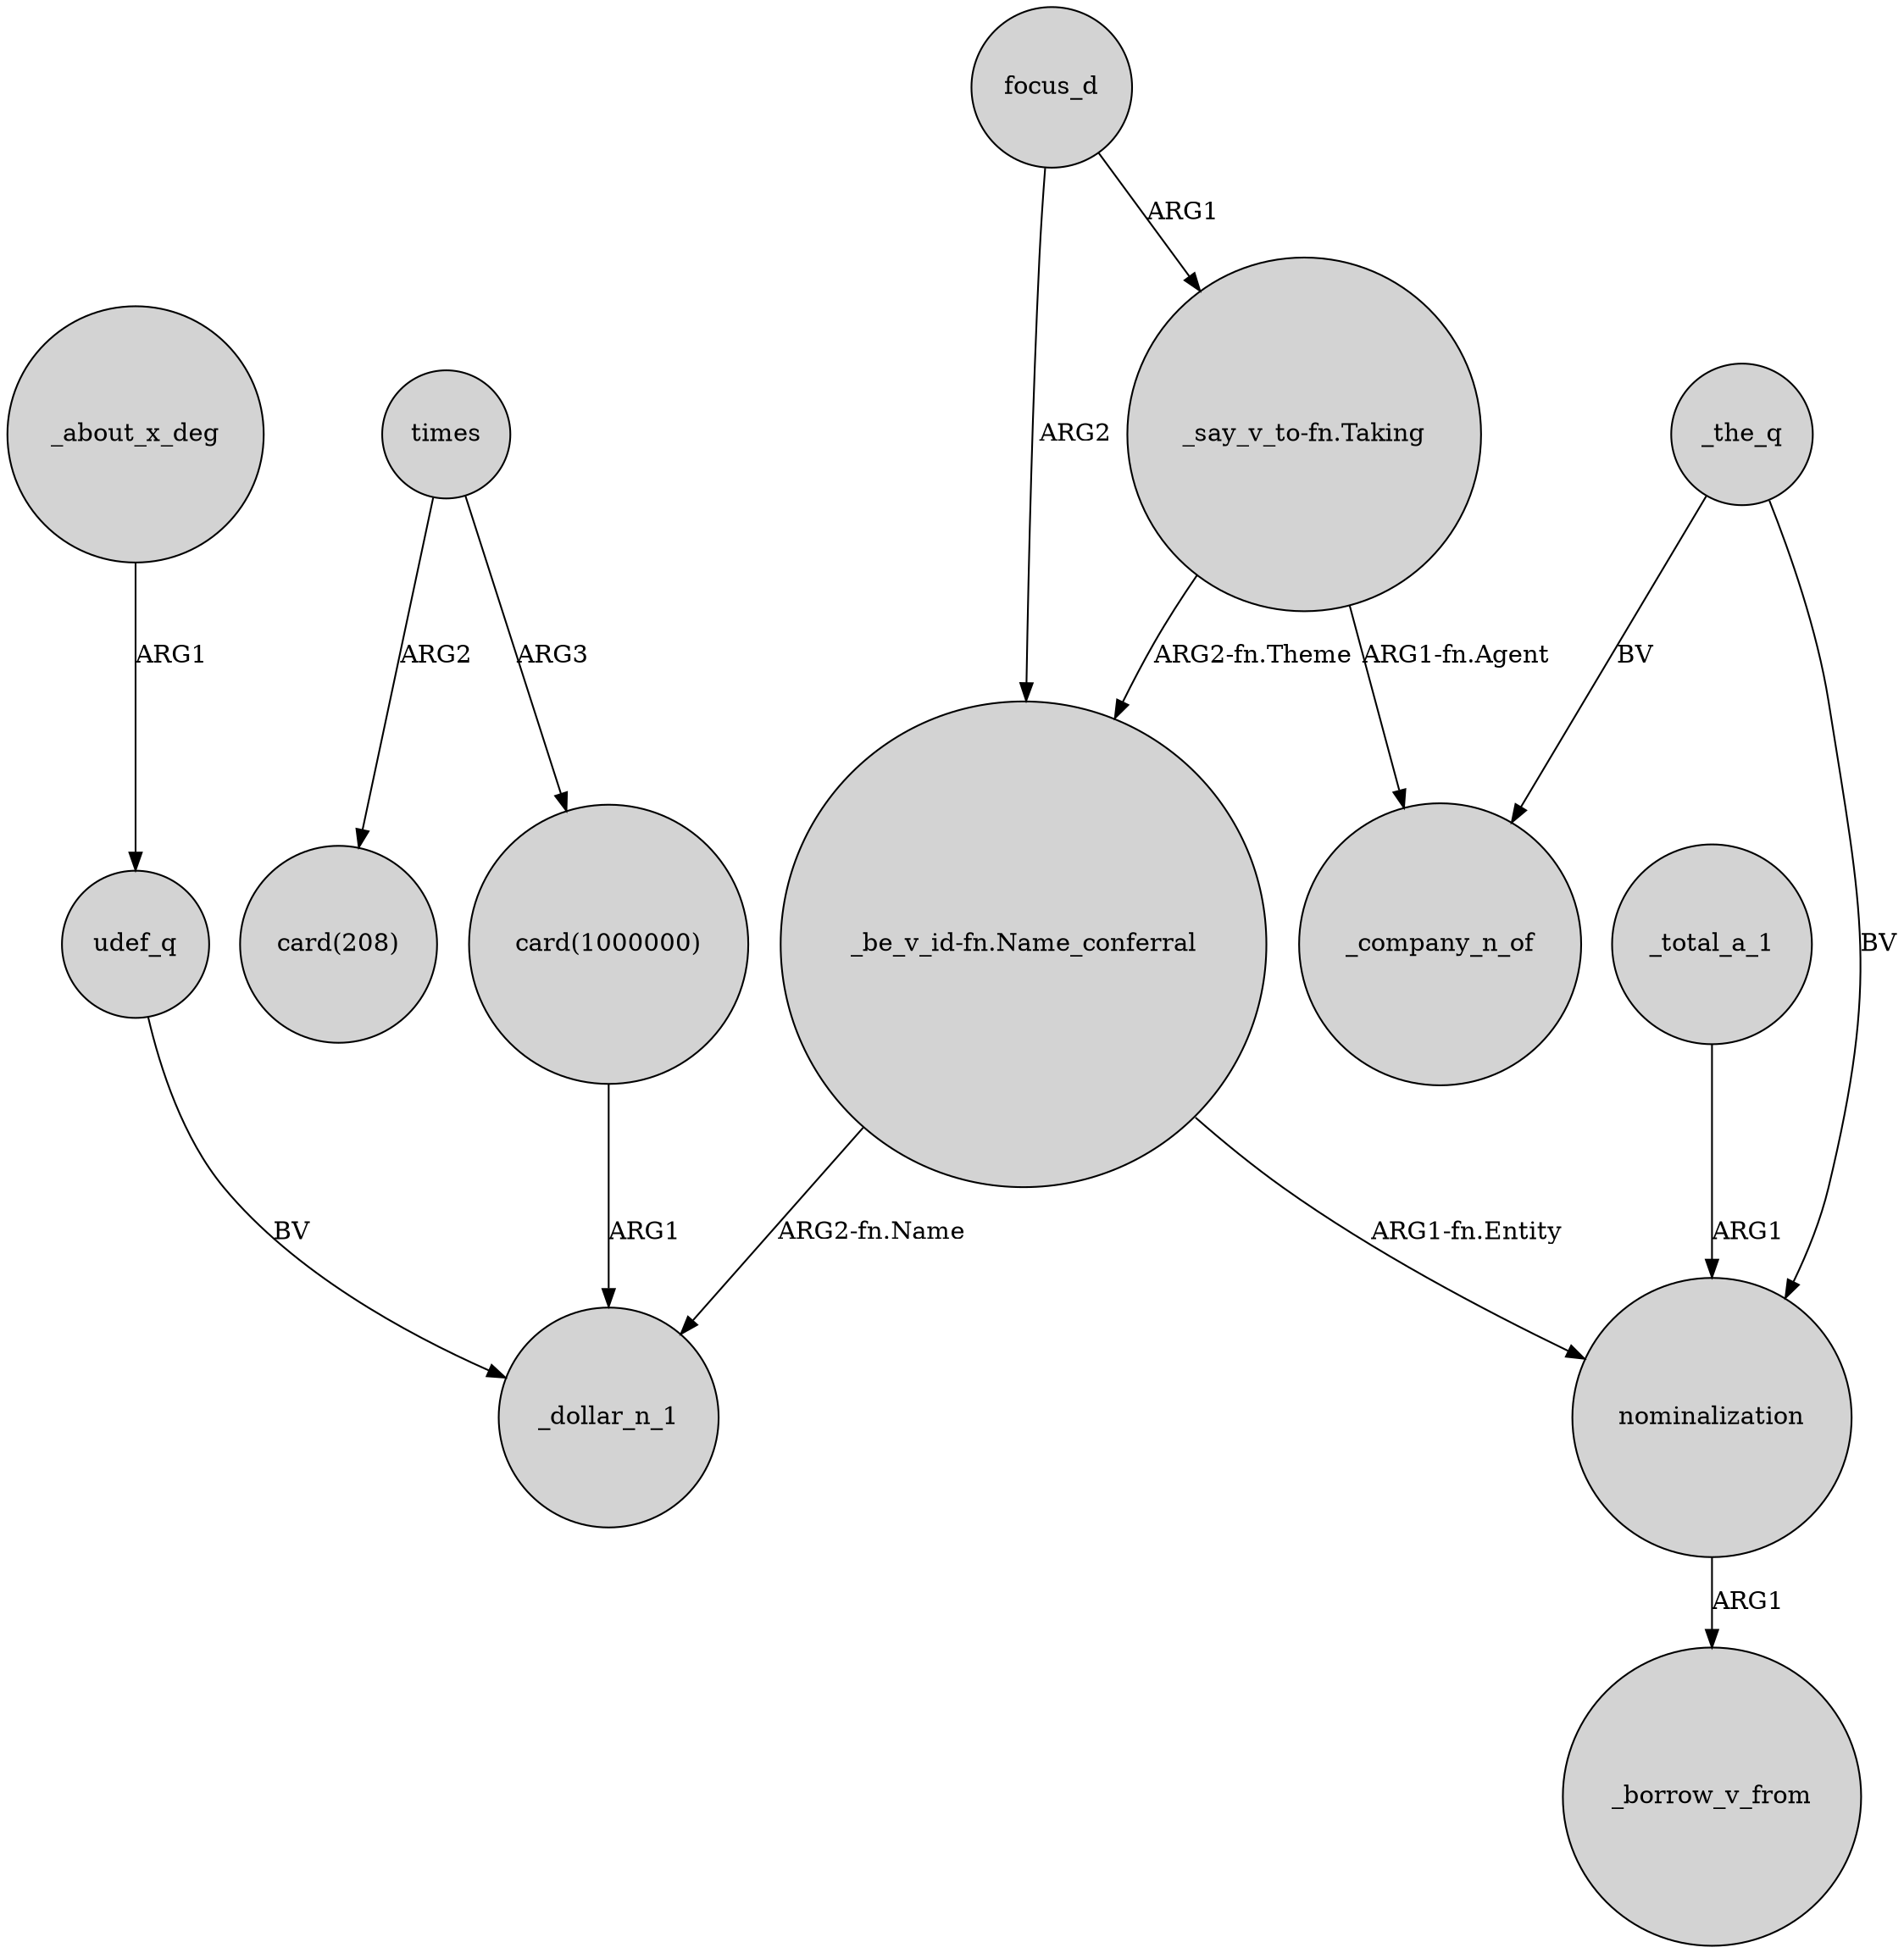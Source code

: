 digraph {
	node [shape=circle style=filled]
	times -> "card(1000000)" [label=ARG3]
	"_say_v_to-fn.Taking" -> _company_n_of [label="ARG1-fn.Agent"]
	_total_a_1 -> nominalization [label=ARG1]
	_the_q -> nominalization [label=BV]
	"_say_v_to-fn.Taking" -> "_be_v_id-fn.Name_conferral" [label="ARG2-fn.Theme"]
	times -> "card(208)" [label=ARG2]
	udef_q -> _dollar_n_1 [label=BV]
	focus_d -> "_say_v_to-fn.Taking" [label=ARG1]
	"card(1000000)" -> _dollar_n_1 [label=ARG1]
	_about_x_deg -> udef_q [label=ARG1]
	_the_q -> _company_n_of [label=BV]
	"_be_v_id-fn.Name_conferral" -> _dollar_n_1 [label="ARG2-fn.Name"]
	focus_d -> "_be_v_id-fn.Name_conferral" [label=ARG2]
	"_be_v_id-fn.Name_conferral" -> nominalization [label="ARG1-fn.Entity"]
	nominalization -> _borrow_v_from [label=ARG1]
}
